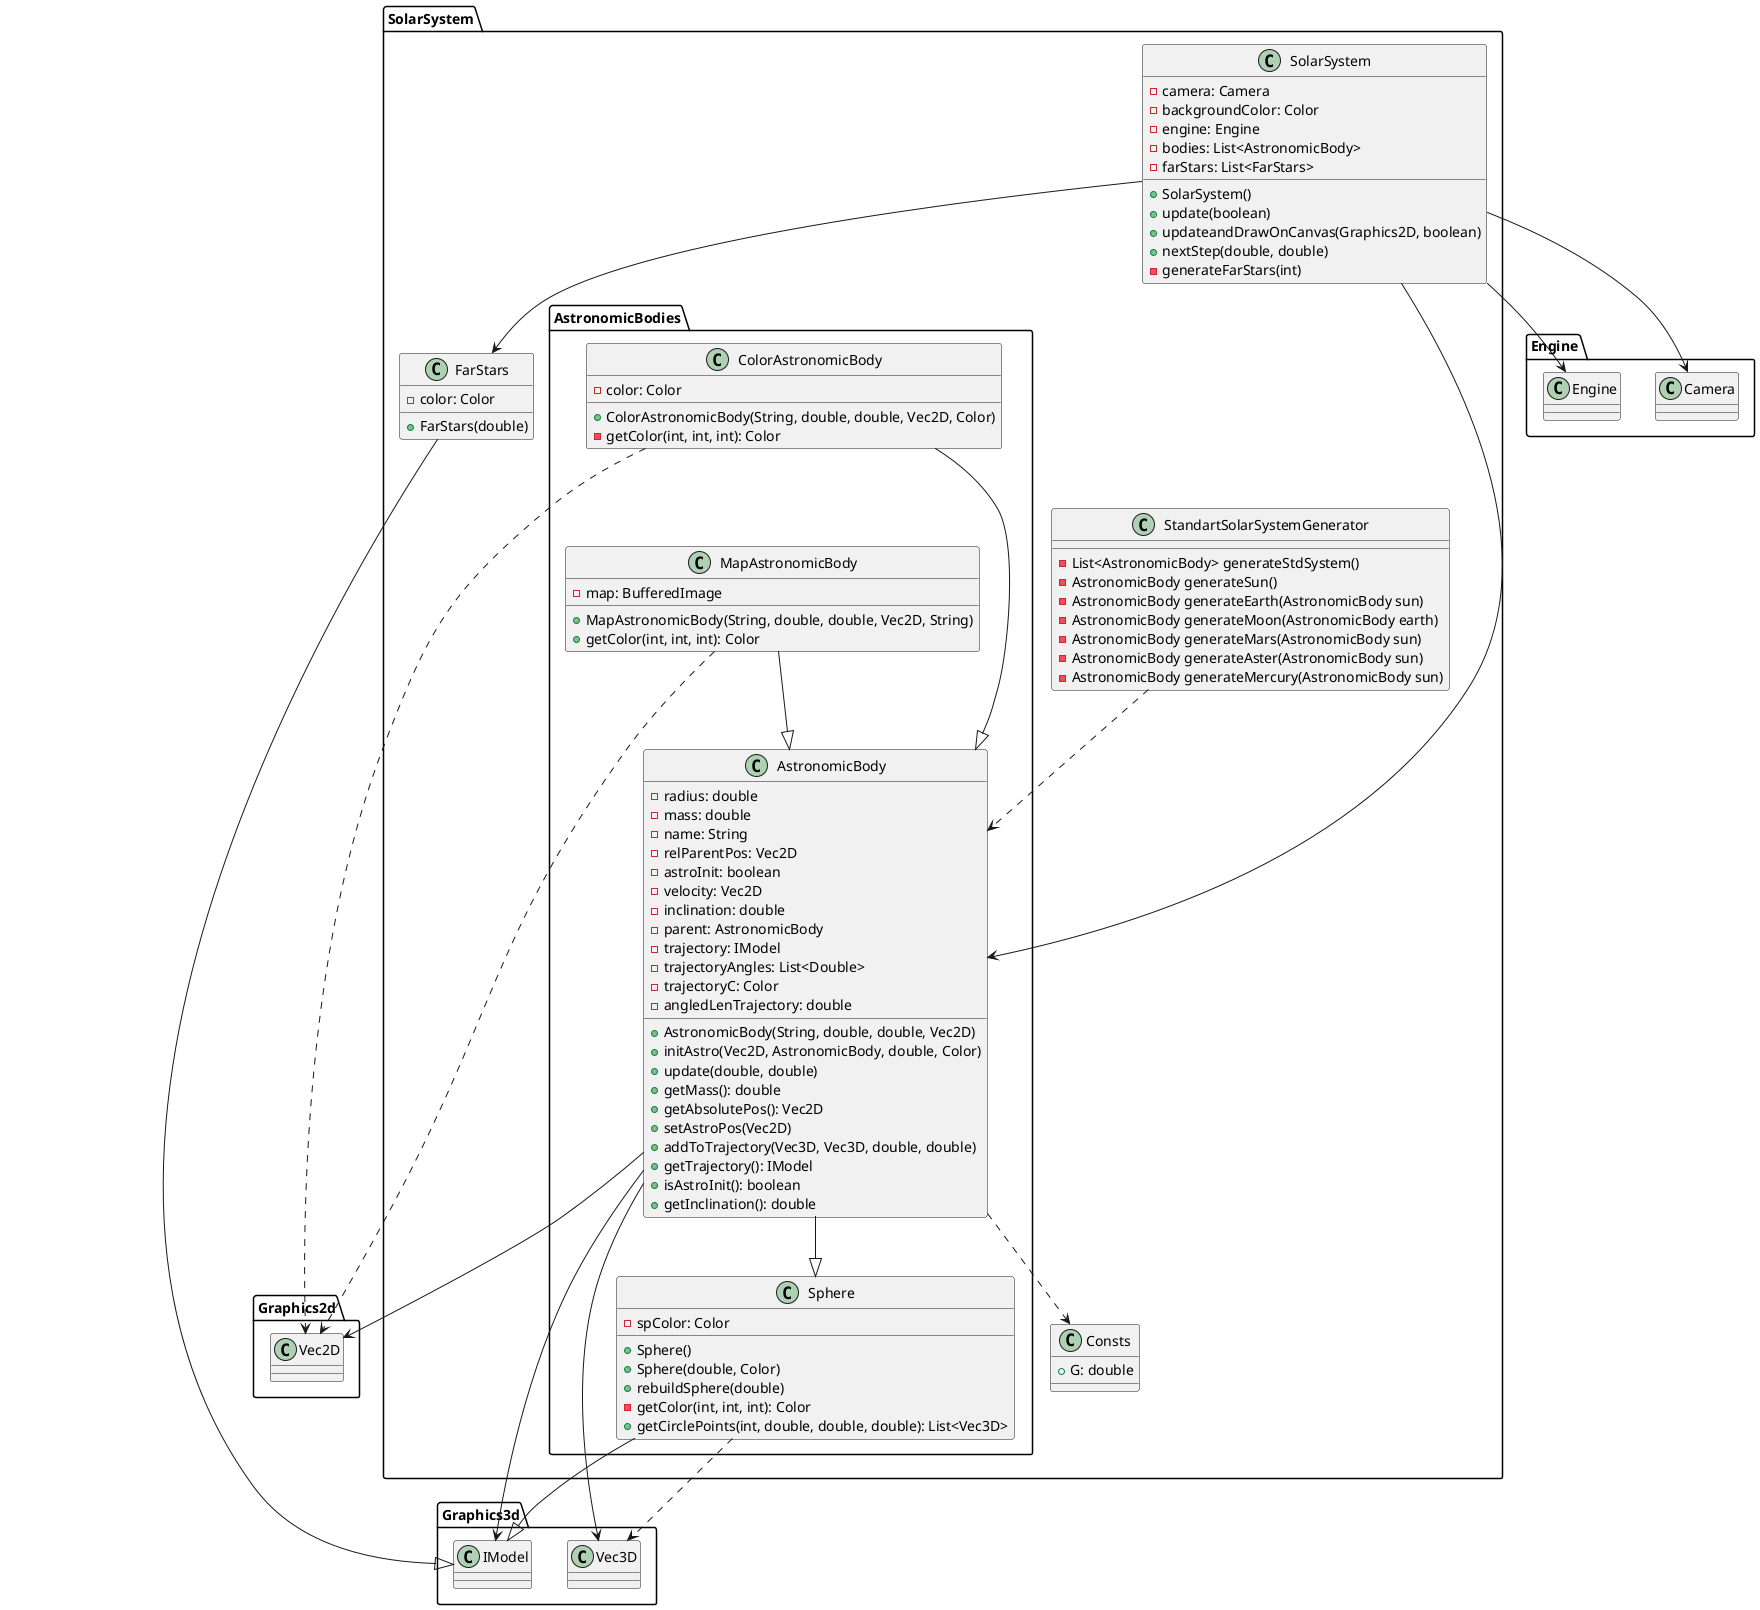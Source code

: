 @startuml
'https://plantuml.com/class-diagram

@startuml


package SolarSystem.AstronomicBodies {
    class Sphere {
        - spColor: Color
        + Sphere()
        + Sphere(double, Color)
        + rebuildSphere(double)
        - getColor(int, int, int): Color
        + getCirclePoints(int, double, double, double): List<Vec3D>
    }

    class MapAstronomicBody {
        - map: BufferedImage
        + MapAstronomicBody(String, double, double, Vec2D, String)
        + getColor(int, int, int): Color
    }

    class ColorAstronomicBody {
        - color: Color
        + ColorAstronomicBody(String, double, double, Vec2D, Color)
        - getColor(int, int, int): Color
    }

    class AstronomicBody {
        - radius: double
        - mass: double
        - name: String
        - relParentPos: Vec2D
        - astroInit: boolean
        - velocity: Vec2D
        - inclination: double
        - parent: AstronomicBody
        - trajectory: IModel
        - trajectoryAngles: List<Double>
        - trajectoryC: Color
        - angledLenTrajectory: double
        + AstronomicBody(String, double, double, Vec2D)
        + initAstro(Vec2D, AstronomicBody, double, Color)
        + update(double, double)
        + getMass(): double
        + getAbsolutePos(): Vec2D
        + setAstroPos(Vec2D)
        + addToTrajectory(Vec3D, Vec3D, double, double)
        + getTrajectory(): IModel
        + isAstroInit(): boolean
        + getInclination(): double
    }
}

Sphere --|> Graphics3d.IModel
Sphere ..> Graphics3d.Vec3D
AstronomicBody --|> Sphere
AstronomicBody ..> SolarSystem.Consts
AstronomicBody --> Graphics3d.IModel
AstronomicBody --> Graphics2d.Vec2D
AstronomicBody --> Graphics3d.Vec3D
ColorAstronomicBody ---|> AstronomicBody
ColorAstronomicBody ..> Graphics2d.Vec2D
MapAstronomicBody --|> AstronomicBody
MapAstronomicBody ..> Graphics2d.Vec2D


package SolarSystem {
    class Consts {
        + G: double
    }

    class FarStars {
        - color: Color
        + FarStars(double)
    }

    class SolarSystem {
        - camera: Camera
        - backgroundColor: Color
        - engine: Engine
        - bodies: List<AstronomicBody>
        - farStars: List<FarStars>
        + SolarSystem()
        + update(boolean)
        + updateandDrawOnCanvas(Graphics2D, boolean)
        + nextStep(double, double)
        - generateFarStars(int)
    }

    class StandartSolarSystemGenerator {
        - List<AstronomicBody> generateStdSystem()
        - AstronomicBody generateSun()
        - AstronomicBody generateEarth(AstronomicBody sun)
        - AstronomicBody generateMoon(AstronomicBody earth)
        - AstronomicBody generateMars(AstronomicBody sun)
        - AstronomicBody generateAster(AstronomicBody sun)
        - AstronomicBody generateMercury(AstronomicBody sun)
    }
}
FarStars --|> Graphics3d.IModel
SolarSystem.SolarSystem -down---> AstronomicBody
SolarSystem.SolarSystem --> Engine.Camera
SolarSystem.SolarSystem --> Engine.Engine
SolarSystem.SolarSystem --> FarStars

StandartSolarSystemGenerator ..> AstronomicBody
@enduml


@enduml